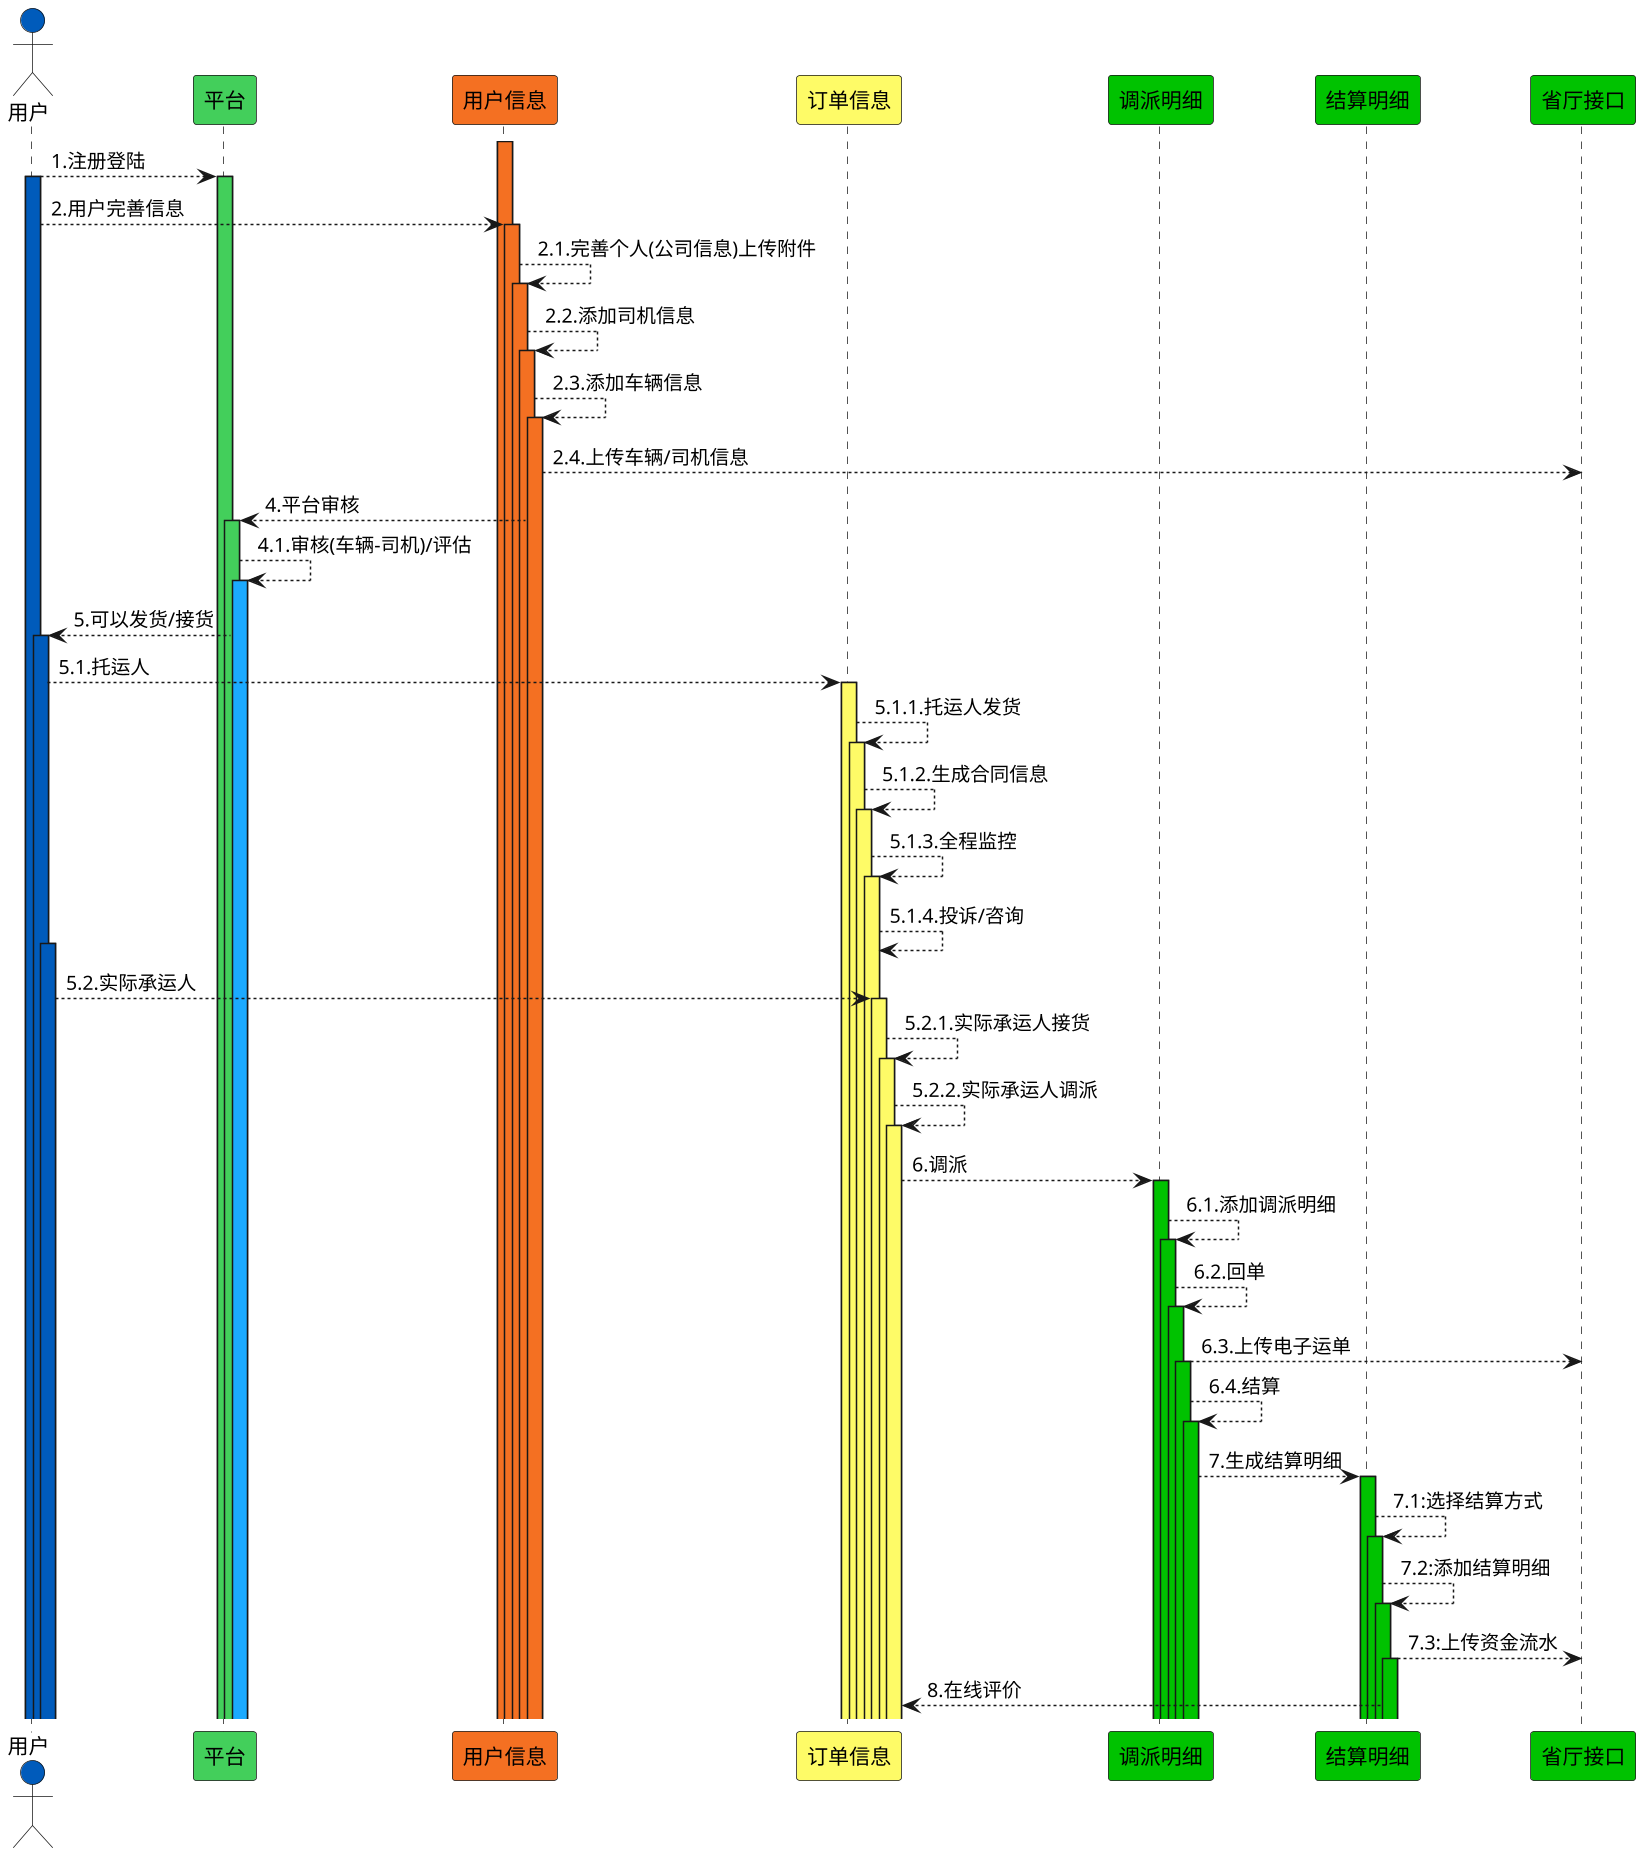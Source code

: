 @startuml

scale 1.5
actor "用户" as User #005bbb
participant "平台" as platform #43CF5B
participant "用户信息" as userInfo #F47022
participant "订单信息" as order #fefb67
participant "调派明细" as dispatch #00c200
participant "结算明细" as settlement #00c200
participant "省厅接口" as interface #00c200

activate userInfo #F47022
User ---> platform: 1.注册登陆

activate platform #43CF5B
activate User #005bbb
User --> userInfo: 2.用户完善信息
activate userInfo #F47022
userInfo --> userInfo:2.1.完善个人(公司信息)上传附件
activate userInfo #F47022
userInfo --> userInfo:2.2.添加司机信息
activate userInfo #F47022
userInfo --> userInfo:2.3.添加车辆信息

activate userInfo #F47022
userInfo --> interface:2.4.上传车辆/司机信息

userInfo --> platform:4.平台审核
activate platform #43CF5B
platform --> platform:4.1.审核(车辆-司机)/评估

activate platform #1BAAFF
platform --->User :5.可以发货/接货
activate User #005bbb
User -->order:5.1.托运人
activate order #fefb67
order-->order:5.1.1.托运人发货
activate order #fefb67
order-->order:5.1.2.生成合同信息

activate order #fefb67
order-->order:5.1.3.全程监控

activate order #fefb67
order-->order:5.1.4.投诉/咨询

activate User #005bbb
User -->order:5.2.实际承运人
activate order #fefb67
order-->order:5.2.1.实际承运人接货
activate order #fefb67
order-->order:5.2.2.实际承运人调派
activate order #fefb67
order-->dispatch:6.调派
activate dispatch #00c200
dispatch-->dispatch:6.1.添加调派明细

activate dispatch #00c200
dispatch-->dispatch:6.2.回单
activate dispatch #00c200
dispatch-->interface:6.3.上传电子运单

activate dispatch #00c200
dispatch-->dispatch:6.4.结算
activate dispatch #00c200
dispatch -->settlement:7.生成结算明细
activate settlement #00c200
settlement-->settlement:7.1:选择结算方式
activate settlement #00c200
settlement-->settlement:7.2:添加结算明细
activate settlement #00c200
settlement-->interface:7.3:上传资金流水

activate settlement #00c200
settlement-->order:8.在线评价




@enduml